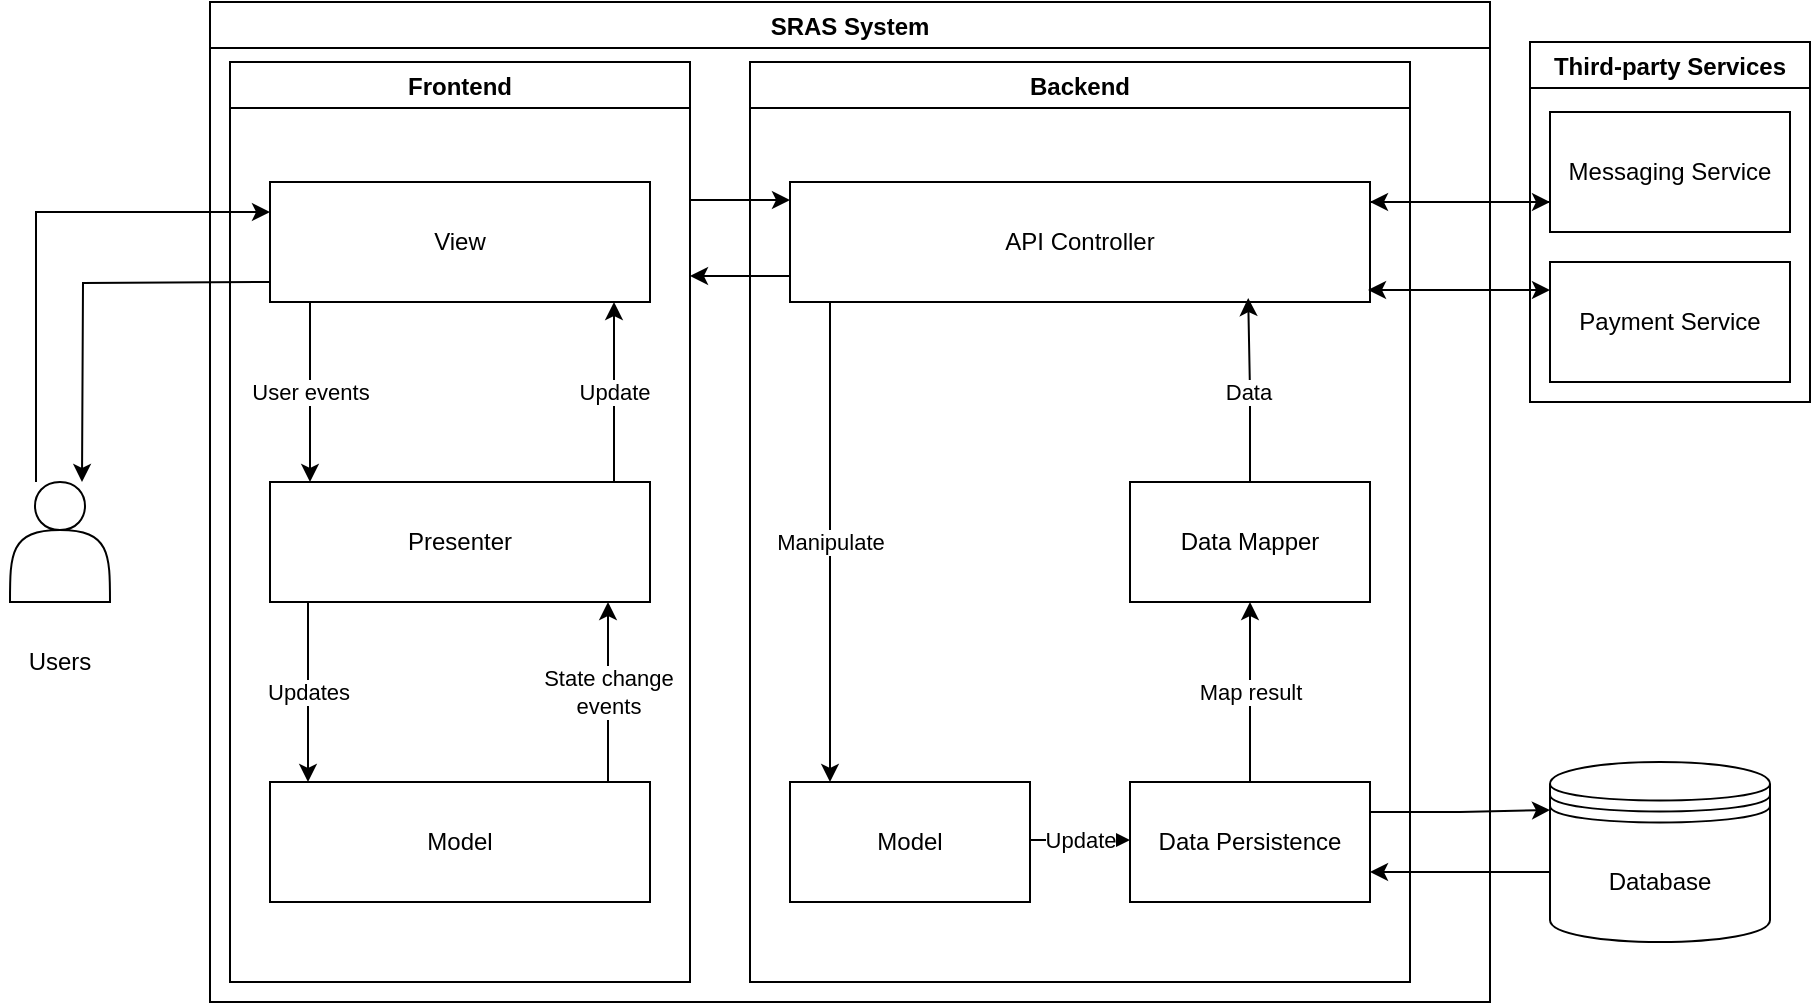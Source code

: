 <mxfile version="21.3.4" type="github">
  <diagram name="Page-1" id="EL3PwDNqBGDX39U9rWWn">
    <mxGraphModel dx="560" dy="746" grid="1" gridSize="10" guides="1" tooltips="1" connect="1" arrows="1" fold="1" page="1" pageScale="1" pageWidth="850" pageHeight="1100" math="0" shadow="0">
      <root>
        <mxCell id="0" />
        <mxCell id="1" parent="0" />
        <mxCell id="4h9ZR6NtVkpRv7jf477H-4" value="SRAS System" style="swimlane;" vertex="1" parent="1">
          <mxGeometry x="130" y="530" width="640" height="500" as="geometry" />
        </mxCell>
        <mxCell id="4h9ZR6NtVkpRv7jf477H-56" style="edgeStyle=orthogonalEdgeStyle;rounded=0;orthogonalLoop=1;jettySize=auto;html=1;entryX=0;entryY=0.5;entryDx=0;entryDy=0;" edge="1" parent="4h9ZR6NtVkpRv7jf477H-4">
          <mxGeometry relative="1" as="geometry">
            <mxPoint x="240" y="99" as="sourcePoint" />
            <mxPoint x="290" y="99" as="targetPoint" />
            <Array as="points">
              <mxPoint x="240" y="99" />
              <mxPoint x="240" y="99" />
            </Array>
          </mxGeometry>
        </mxCell>
        <mxCell id="4h9ZR6NtVkpRv7jf477H-17" value="Frontend" style="swimlane;" vertex="1" parent="4h9ZR6NtVkpRv7jf477H-4">
          <mxGeometry x="10" y="30" width="230" height="460" as="geometry" />
        </mxCell>
        <mxCell id="4h9ZR6NtVkpRv7jf477H-38" value="User events" style="edgeStyle=orthogonalEdgeStyle;rounded=0;orthogonalLoop=1;jettySize=auto;html=1;" edge="1" parent="4h9ZR6NtVkpRv7jf477H-17">
          <mxGeometry relative="1" as="geometry">
            <mxPoint x="40" y="120" as="sourcePoint" />
            <mxPoint x="40" y="210" as="targetPoint" />
          </mxGeometry>
        </mxCell>
        <mxCell id="4h9ZR6NtVkpRv7jf477H-32" value="View" style="rounded=0;whiteSpace=wrap;html=1;" vertex="1" parent="4h9ZR6NtVkpRv7jf477H-17">
          <mxGeometry x="20" y="60" width="190" height="60" as="geometry" />
        </mxCell>
        <mxCell id="4h9ZR6NtVkpRv7jf477H-39" value="Update" style="edgeStyle=orthogonalEdgeStyle;rounded=0;orthogonalLoop=1;jettySize=auto;html=1;entryX=0.5;entryY=1;entryDx=0;entryDy=0;" edge="1" parent="4h9ZR6NtVkpRv7jf477H-17">
          <mxGeometry relative="1" as="geometry">
            <mxPoint x="192" y="210" as="sourcePoint" />
            <mxPoint x="192" y="120" as="targetPoint" />
          </mxGeometry>
        </mxCell>
        <mxCell id="4h9ZR6NtVkpRv7jf477H-40" value="Updates" style="edgeStyle=orthogonalEdgeStyle;rounded=0;orthogonalLoop=1;jettySize=auto;html=1;" edge="1" parent="4h9ZR6NtVkpRv7jf477H-17">
          <mxGeometry relative="1" as="geometry">
            <mxPoint x="39" y="270" as="sourcePoint" />
            <mxPoint x="39" y="360" as="targetPoint" />
          </mxGeometry>
        </mxCell>
        <mxCell id="4h9ZR6NtVkpRv7jf477H-35" value="Presenter" style="rounded=0;whiteSpace=wrap;html=1;" vertex="1" parent="4h9ZR6NtVkpRv7jf477H-17">
          <mxGeometry x="20" y="210" width="190" height="60" as="geometry" />
        </mxCell>
        <mxCell id="4h9ZR6NtVkpRv7jf477H-41" value="State change&lt;br&gt;events" style="edgeStyle=orthogonalEdgeStyle;rounded=0;orthogonalLoop=1;jettySize=auto;html=1;entryX=0.5;entryY=1;entryDx=0;entryDy=0;" edge="1" parent="4h9ZR6NtVkpRv7jf477H-17">
          <mxGeometry relative="1" as="geometry">
            <mxPoint x="189" y="360" as="sourcePoint" />
            <mxPoint x="189" y="270" as="targetPoint" />
          </mxGeometry>
        </mxCell>
        <mxCell id="4h9ZR6NtVkpRv7jf477H-36" value="Model" style="rounded=0;whiteSpace=wrap;html=1;" vertex="1" parent="4h9ZR6NtVkpRv7jf477H-17">
          <mxGeometry x="20" y="360" width="190" height="60" as="geometry" />
        </mxCell>
        <mxCell id="4h9ZR6NtVkpRv7jf477H-18" value="Backend" style="swimlane;" vertex="1" parent="4h9ZR6NtVkpRv7jf477H-4">
          <mxGeometry x="270" y="30" width="330" height="460" as="geometry" />
        </mxCell>
        <mxCell id="4h9ZR6NtVkpRv7jf477H-45" value="Update" style="edgeStyle=orthogonalEdgeStyle;rounded=0;orthogonalLoop=1;jettySize=auto;html=1;entryX=0;entryY=0.5;entryDx=0;entryDy=0;" edge="1" parent="4h9ZR6NtVkpRv7jf477H-18">
          <mxGeometry relative="1" as="geometry">
            <mxPoint x="140" y="389" as="sourcePoint" />
            <mxPoint x="190" y="389" as="targetPoint" />
          </mxGeometry>
        </mxCell>
        <mxCell id="4h9ZR6NtVkpRv7jf477H-16" value="Model" style="rounded=0;whiteSpace=wrap;html=1;" vertex="1" parent="4h9ZR6NtVkpRv7jf477H-18">
          <mxGeometry x="20" y="360" width="120" height="60" as="geometry" />
        </mxCell>
        <mxCell id="4h9ZR6NtVkpRv7jf477H-44" value="Manipulate" style="edgeStyle=orthogonalEdgeStyle;rounded=0;orthogonalLoop=1;jettySize=auto;html=1;" edge="1" parent="4h9ZR6NtVkpRv7jf477H-18">
          <mxGeometry relative="1" as="geometry">
            <mxPoint x="40" y="120" as="sourcePoint" />
            <mxPoint x="40" y="360" as="targetPoint" />
            <Array as="points">
              <mxPoint x="40" y="180" />
              <mxPoint x="40" y="180" />
            </Array>
          </mxGeometry>
        </mxCell>
        <mxCell id="4h9ZR6NtVkpRv7jf477H-61" style="edgeStyle=orthogonalEdgeStyle;rounded=0;orthogonalLoop=1;jettySize=auto;html=1;" edge="1" parent="4h9ZR6NtVkpRv7jf477H-18">
          <mxGeometry relative="1" as="geometry">
            <mxPoint x="-30" y="107" as="targetPoint" />
            <mxPoint x="20" y="107" as="sourcePoint" />
          </mxGeometry>
        </mxCell>
        <mxCell id="4h9ZR6NtVkpRv7jf477H-13" value="API Controller" style="rounded=0;whiteSpace=wrap;html=1;" vertex="1" parent="4h9ZR6NtVkpRv7jf477H-18">
          <mxGeometry x="20" y="60" width="290" height="60" as="geometry" />
        </mxCell>
        <mxCell id="4h9ZR6NtVkpRv7jf477H-49" value="Map result" style="edgeStyle=orthogonalEdgeStyle;rounded=0;orthogonalLoop=1;jettySize=auto;html=1;entryX=0.5;entryY=1;entryDx=0;entryDy=0;" edge="1" parent="4h9ZR6NtVkpRv7jf477H-18" source="4h9ZR6NtVkpRv7jf477H-42" target="4h9ZR6NtVkpRv7jf477H-43">
          <mxGeometry relative="1" as="geometry" />
        </mxCell>
        <mxCell id="4h9ZR6NtVkpRv7jf477H-42" value="Data Persistence" style="rounded=0;whiteSpace=wrap;html=1;" vertex="1" parent="4h9ZR6NtVkpRv7jf477H-18">
          <mxGeometry x="190" y="360" width="120" height="60" as="geometry" />
        </mxCell>
        <mxCell id="4h9ZR6NtVkpRv7jf477H-51" value="Data" style="edgeStyle=orthogonalEdgeStyle;rounded=0;orthogonalLoop=1;jettySize=auto;html=1;entryX=0.79;entryY=0.967;entryDx=0;entryDy=0;entryPerimeter=0;" edge="1" parent="4h9ZR6NtVkpRv7jf477H-18" source="4h9ZR6NtVkpRv7jf477H-43" target="4h9ZR6NtVkpRv7jf477H-13">
          <mxGeometry x="-0.009" relative="1" as="geometry">
            <mxPoint as="offset" />
          </mxGeometry>
        </mxCell>
        <mxCell id="4h9ZR6NtVkpRv7jf477H-43" value="Data Mapper" style="rounded=0;whiteSpace=wrap;html=1;" vertex="1" parent="4h9ZR6NtVkpRv7jf477H-18">
          <mxGeometry x="190" y="210" width="120" height="60" as="geometry" />
        </mxCell>
        <mxCell id="4h9ZR6NtVkpRv7jf477H-48" style="edgeStyle=orthogonalEdgeStyle;rounded=0;orthogonalLoop=1;jettySize=auto;html=1;entryX=1;entryY=0.75;entryDx=0;entryDy=0;" edge="1" parent="1" source="4h9ZR6NtVkpRv7jf477H-22" target="4h9ZR6NtVkpRv7jf477H-42">
          <mxGeometry relative="1" as="geometry">
            <Array as="points">
              <mxPoint x="780" y="965" />
              <mxPoint x="780" y="965" />
            </Array>
          </mxGeometry>
        </mxCell>
        <mxCell id="4h9ZR6NtVkpRv7jf477H-22" value="Database" style="shape=datastore;whiteSpace=wrap;html=1;" vertex="1" parent="1">
          <mxGeometry x="800" y="910" width="110" height="90" as="geometry" />
        </mxCell>
        <mxCell id="4h9ZR6NtVkpRv7jf477H-25" value="Third-party Services" style="swimlane;" vertex="1" parent="1">
          <mxGeometry x="790" y="550" width="140" height="180" as="geometry" />
        </mxCell>
        <mxCell id="4h9ZR6NtVkpRv7jf477H-26" value="Messaging Service" style="rounded=0;whiteSpace=wrap;html=1;" vertex="1" parent="4h9ZR6NtVkpRv7jf477H-25">
          <mxGeometry x="10" y="35" width="120" height="60" as="geometry" />
        </mxCell>
        <mxCell id="4h9ZR6NtVkpRv7jf477H-27" value="Payment Service" style="rounded=0;whiteSpace=wrap;html=1;" vertex="1" parent="4h9ZR6NtVkpRv7jf477H-25">
          <mxGeometry x="10" y="110" width="120" height="60" as="geometry" />
        </mxCell>
        <mxCell id="4h9ZR6NtVkpRv7jf477H-37" value="" style="group" vertex="1" connectable="0" parent="1">
          <mxGeometry x="25" y="770" width="60" height="110" as="geometry" />
        </mxCell>
        <mxCell id="4h9ZR6NtVkpRv7jf477H-3" value="" style="shape=actor;whiteSpace=wrap;html=1;" vertex="1" parent="4h9ZR6NtVkpRv7jf477H-37">
          <mxGeometry x="5" width="50" height="60" as="geometry" />
        </mxCell>
        <mxCell id="4h9ZR6NtVkpRv7jf477H-19" value="Users" style="text;strokeColor=none;align=center;fillColor=none;html=1;verticalAlign=middle;whiteSpace=wrap;rounded=0;" vertex="1" parent="4h9ZR6NtVkpRv7jf477H-37">
          <mxGeometry y="70" width="60" height="40" as="geometry" />
        </mxCell>
        <mxCell id="4h9ZR6NtVkpRv7jf477H-47" style="edgeStyle=orthogonalEdgeStyle;rounded=0;orthogonalLoop=1;jettySize=auto;html=1;entryX=0;entryY=0.3;entryDx=0;entryDy=0;exitX=1;exitY=0.25;exitDx=0;exitDy=0;" edge="1" parent="1" source="4h9ZR6NtVkpRv7jf477H-42">
          <mxGeometry relative="1" as="geometry">
            <mxPoint x="730" y="934" as="sourcePoint" />
            <mxPoint x="800" y="934" as="targetPoint" />
          </mxGeometry>
        </mxCell>
        <mxCell id="4h9ZR6NtVkpRv7jf477H-59" style="edgeStyle=orthogonalEdgeStyle;rounded=0;orthogonalLoop=1;jettySize=auto;html=1;entryX=0;entryY=0.25;entryDx=0;entryDy=0;" edge="1" parent="1" target="4h9ZR6NtVkpRv7jf477H-32">
          <mxGeometry relative="1" as="geometry">
            <mxPoint x="43" y="770" as="sourcePoint" />
            <mxPoint x="148" y="635" as="targetPoint" />
            <Array as="points">
              <mxPoint x="43" y="635" />
            </Array>
          </mxGeometry>
        </mxCell>
        <mxCell id="4h9ZR6NtVkpRv7jf477H-60" style="edgeStyle=orthogonalEdgeStyle;rounded=0;orthogonalLoop=1;jettySize=auto;html=1;" edge="1" parent="1">
          <mxGeometry relative="1" as="geometry">
            <mxPoint x="160" y="670" as="sourcePoint" />
            <mxPoint x="66" y="770" as="targetPoint" />
          </mxGeometry>
        </mxCell>
        <mxCell id="4h9ZR6NtVkpRv7jf477H-64" style="edgeStyle=orthogonalEdgeStyle;rounded=0;orthogonalLoop=1;jettySize=auto;html=1;entryX=0;entryY=0.75;entryDx=0;entryDy=0;" edge="1" parent="1" source="4h9ZR6NtVkpRv7jf477H-13" target="4h9ZR6NtVkpRv7jf477H-26">
          <mxGeometry relative="1" as="geometry">
            <Array as="points">
              <mxPoint x="730" y="630" />
              <mxPoint x="730" y="630" />
            </Array>
          </mxGeometry>
        </mxCell>
        <mxCell id="4h9ZR6NtVkpRv7jf477H-65" style="edgeStyle=orthogonalEdgeStyle;rounded=0;orthogonalLoop=1;jettySize=auto;html=1;" edge="1" parent="1">
          <mxGeometry relative="1" as="geometry">
            <mxPoint x="800" y="630" as="sourcePoint" />
            <mxPoint x="710" y="630" as="targetPoint" />
            <Array as="points">
              <mxPoint x="780" y="630" />
              <mxPoint x="780" y="630" />
            </Array>
          </mxGeometry>
        </mxCell>
        <mxCell id="4h9ZR6NtVkpRv7jf477H-66" style="edgeStyle=orthogonalEdgeStyle;rounded=0;orthogonalLoop=1;jettySize=auto;html=1;" edge="1" parent="1">
          <mxGeometry relative="1" as="geometry">
            <mxPoint x="799" y="674" as="sourcePoint" />
            <mxPoint x="709" y="674" as="targetPoint" />
            <Array as="points">
              <mxPoint x="779" y="674" />
              <mxPoint x="779" y="674" />
            </Array>
          </mxGeometry>
        </mxCell>
        <mxCell id="4h9ZR6NtVkpRv7jf477H-68" style="edgeStyle=orthogonalEdgeStyle;rounded=0;orthogonalLoop=1;jettySize=auto;html=1;entryX=0;entryY=0.25;entryDx=0;entryDy=0;" edge="1" parent="1">
          <mxGeometry relative="1" as="geometry">
            <mxPoint x="710" y="674" as="sourcePoint" />
            <mxPoint x="800" y="674" as="targetPoint" />
            <Array as="points">
              <mxPoint x="740" y="674" />
              <mxPoint x="740" y="674" />
            </Array>
          </mxGeometry>
        </mxCell>
      </root>
    </mxGraphModel>
  </diagram>
</mxfile>
